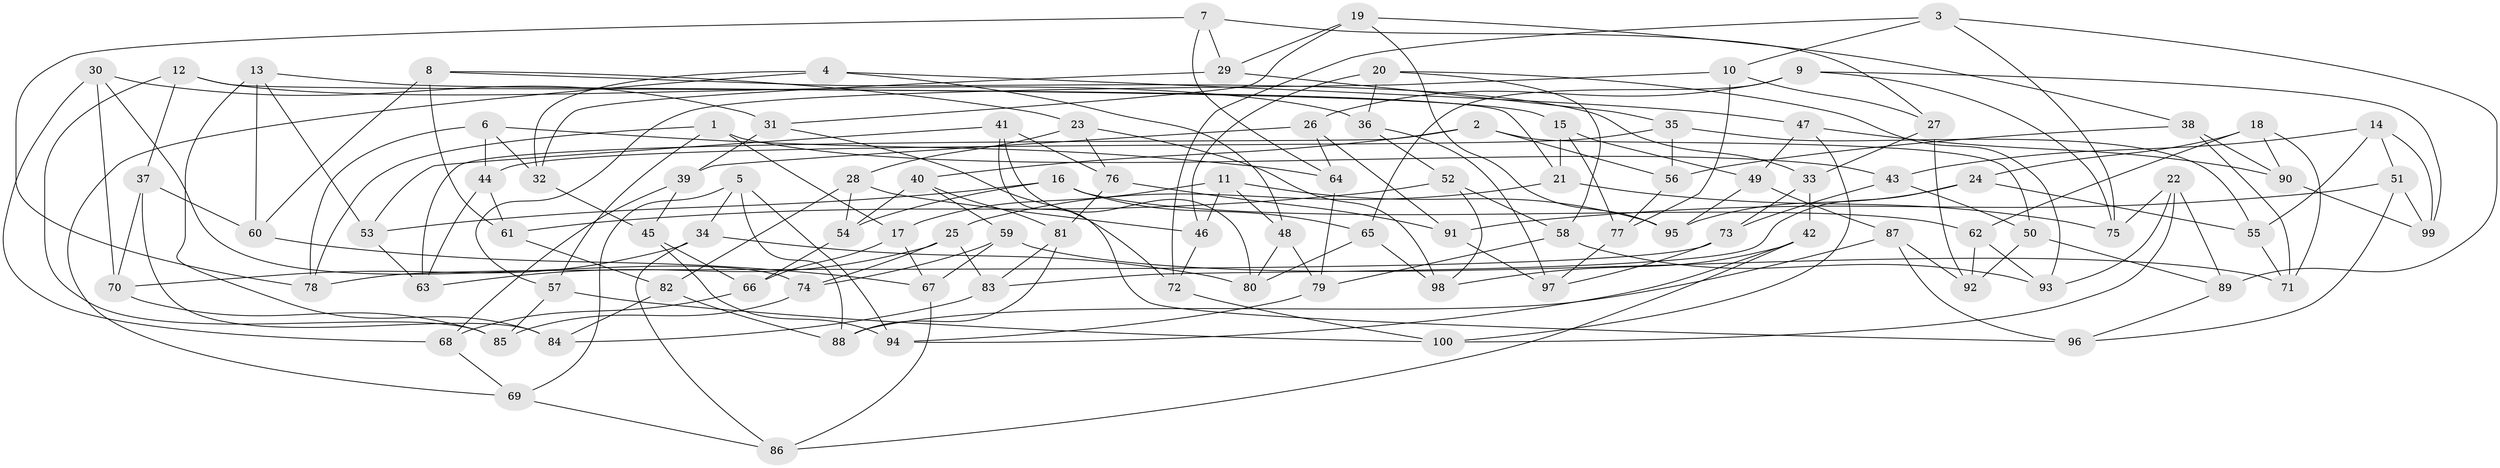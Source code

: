 // Generated by graph-tools (version 1.1) at 2025/39/02/21/25 10:39:01]
// undirected, 100 vertices, 200 edges
graph export_dot {
graph [start="1"]
  node [color=gray90,style=filled];
  1;
  2;
  3;
  4;
  5;
  6;
  7;
  8;
  9;
  10;
  11;
  12;
  13;
  14;
  15;
  16;
  17;
  18;
  19;
  20;
  21;
  22;
  23;
  24;
  25;
  26;
  27;
  28;
  29;
  30;
  31;
  32;
  33;
  34;
  35;
  36;
  37;
  38;
  39;
  40;
  41;
  42;
  43;
  44;
  45;
  46;
  47;
  48;
  49;
  50;
  51;
  52;
  53;
  54;
  55;
  56;
  57;
  58;
  59;
  60;
  61;
  62;
  63;
  64;
  65;
  66;
  67;
  68;
  69;
  70;
  71;
  72;
  73;
  74;
  75;
  76;
  77;
  78;
  79;
  80;
  81;
  82;
  83;
  84;
  85;
  86;
  87;
  88;
  89;
  90;
  91;
  92;
  93;
  94;
  95;
  96;
  97;
  98;
  99;
  100;
  1 -- 78;
  1 -- 43;
  1 -- 57;
  1 -- 17;
  2 -- 50;
  2 -- 56;
  2 -- 63;
  2 -- 40;
  3 -- 75;
  3 -- 10;
  3 -- 72;
  3 -- 89;
  4 -- 69;
  4 -- 48;
  4 -- 47;
  4 -- 32;
  5 -- 69;
  5 -- 34;
  5 -- 88;
  5 -- 94;
  6 -- 32;
  6 -- 78;
  6 -- 64;
  6 -- 44;
  7 -- 78;
  7 -- 64;
  7 -- 27;
  7 -- 29;
  8 -- 33;
  8 -- 23;
  8 -- 61;
  8 -- 60;
  9 -- 99;
  9 -- 65;
  9 -- 26;
  9 -- 75;
  10 -- 77;
  10 -- 57;
  10 -- 27;
  11 -- 46;
  11 -- 95;
  11 -- 17;
  11 -- 48;
  12 -- 21;
  12 -- 37;
  12 -- 85;
  12 -- 36;
  13 -- 15;
  13 -- 60;
  13 -- 53;
  13 -- 84;
  14 -- 55;
  14 -- 43;
  14 -- 51;
  14 -- 99;
  15 -- 21;
  15 -- 49;
  15 -- 77;
  16 -- 54;
  16 -- 53;
  16 -- 65;
  16 -- 62;
  17 -- 67;
  17 -- 66;
  18 -- 24;
  18 -- 71;
  18 -- 90;
  18 -- 62;
  19 -- 38;
  19 -- 29;
  19 -- 31;
  19 -- 95;
  20 -- 93;
  20 -- 46;
  20 -- 58;
  20 -- 36;
  21 -- 25;
  21 -- 75;
  22 -- 93;
  22 -- 100;
  22 -- 89;
  22 -- 75;
  23 -- 76;
  23 -- 28;
  23 -- 98;
  24 -- 83;
  24 -- 95;
  24 -- 55;
  25 -- 74;
  25 -- 63;
  25 -- 83;
  26 -- 64;
  26 -- 91;
  26 -- 39;
  27 -- 92;
  27 -- 33;
  28 -- 46;
  28 -- 82;
  28 -- 54;
  29 -- 35;
  29 -- 32;
  30 -- 68;
  30 -- 70;
  30 -- 74;
  30 -- 31;
  31 -- 39;
  31 -- 72;
  32 -- 45;
  33 -- 42;
  33 -- 73;
  34 -- 86;
  34 -- 70;
  34 -- 80;
  35 -- 44;
  35 -- 55;
  35 -- 56;
  36 -- 52;
  36 -- 97;
  37 -- 70;
  37 -- 60;
  37 -- 84;
  38 -- 56;
  38 -- 90;
  38 -- 71;
  39 -- 45;
  39 -- 68;
  40 -- 54;
  40 -- 59;
  40 -- 81;
  41 -- 80;
  41 -- 96;
  41 -- 53;
  41 -- 76;
  42 -- 94;
  42 -- 98;
  42 -- 86;
  43 -- 73;
  43 -- 50;
  44 -- 61;
  44 -- 63;
  45 -- 94;
  45 -- 66;
  46 -- 72;
  47 -- 90;
  47 -- 100;
  47 -- 49;
  48 -- 79;
  48 -- 80;
  49 -- 87;
  49 -- 95;
  50 -- 89;
  50 -- 92;
  51 -- 91;
  51 -- 96;
  51 -- 99;
  52 -- 61;
  52 -- 98;
  52 -- 58;
  53 -- 63;
  54 -- 66;
  55 -- 71;
  56 -- 77;
  57 -- 85;
  57 -- 100;
  58 -- 79;
  58 -- 93;
  59 -- 74;
  59 -- 71;
  59 -- 67;
  60 -- 67;
  61 -- 82;
  62 -- 93;
  62 -- 92;
  64 -- 79;
  65 -- 80;
  65 -- 98;
  66 -- 68;
  67 -- 86;
  68 -- 69;
  69 -- 86;
  70 -- 85;
  72 -- 100;
  73 -- 78;
  73 -- 97;
  74 -- 85;
  76 -- 91;
  76 -- 81;
  77 -- 97;
  79 -- 94;
  81 -- 88;
  81 -- 83;
  82 -- 84;
  82 -- 88;
  83 -- 84;
  87 -- 96;
  87 -- 88;
  87 -- 92;
  89 -- 96;
  90 -- 99;
  91 -- 97;
}
